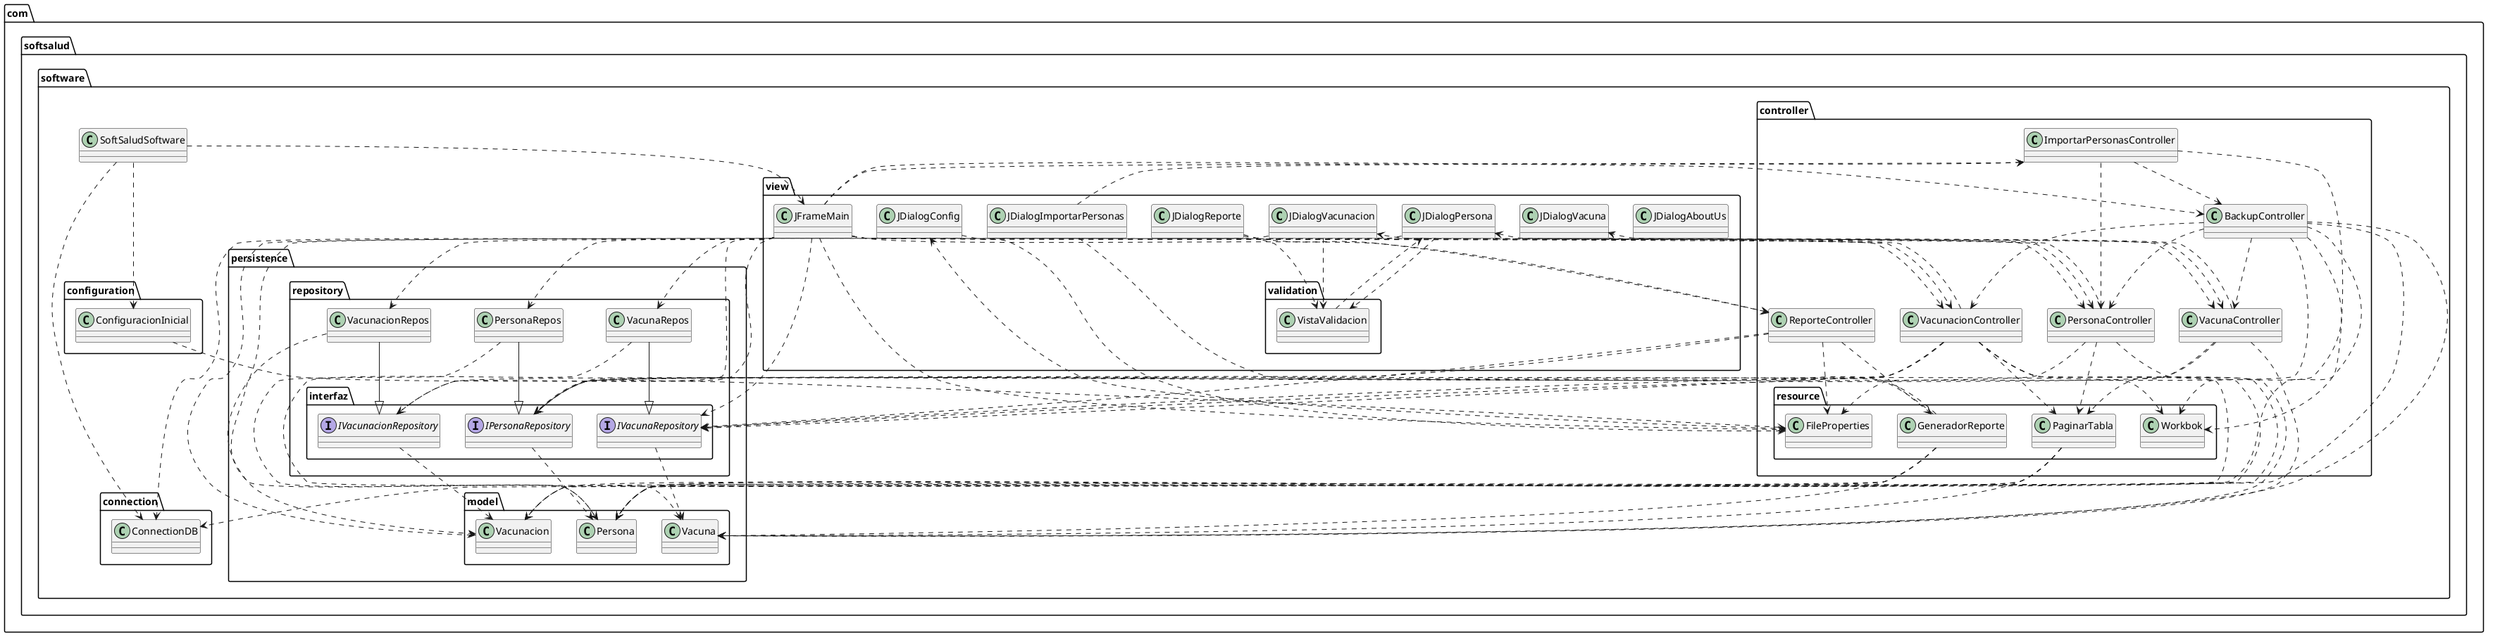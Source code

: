 @startuml
class com.softsalud.software.SoftSaludSoftware
class com.softsalud.software.configuration.ConfiguracionInicial
class com.softsalud.software.connection.ConnectionDB
class com.softsalud.software.controller.BackupController
class com.softsalud.software.controller.ImportarPersonasController
class com.softsalud.software.controller.PersonaController
class com.softsalud.software.controller.ReporteController
class com.softsalud.software.controller.VacunaController
class com.softsalud.software.controller.VacunacionController
class com.softsalud.software.controller.resource.FileProperties
class com.softsalud.software.controller.resource.GeneradorReporte
class com.softsalud.software.controller.resource.PaginarTabla
class com.softsalud.software.controller.resource.Workbok
class com.softsalud.software.persistence.model.Persona
class com.softsalud.software.persistence.model.Vacuna
class com.softsalud.software.persistence.model.Vacunacion
class com.softsalud.software.persistence.repository.PersonaRepos
class com.softsalud.software.persistence.repository.VacunaRepos
class com.softsalud.software.persistence.repository.VacunacionRepos
class com.softsalud.software.view.JDialogAboutUs
class com.softsalud.software.view.JDialogConfig
class com.softsalud.software.view.JDialogImportarPersonas
class com.softsalud.software.view.JDialogPersona
class com.softsalud.software.view.JDialogReporte
class com.softsalud.software.view.JDialogVacuna
class com.softsalud.software.view.JDialogVacunacion
class com.softsalud.software.view.JFrameMain
class com.softsalud.software.view.validation.VistaValidacion
interface com.softsalud.software.persistence.repository.interfaz.IPersonaRepository
interface com.softsalud.software.persistence.repository.interfaz.IVacunaRepository
interface com.softsalud.software.persistence.repository.interfaz.IVacunacionRepository
com.softsalud.software.SoftSaludSoftware ..> com.softsalud.software.configuration.ConfiguracionInicial
com.softsalud.software.SoftSaludSoftware ..> com.softsalud.software.connection.ConnectionDB
com.softsalud.software.SoftSaludSoftware ..> com.softsalud.software.view.JFrameMain
com.softsalud.software.configuration.ConfiguracionInicial ..> com.softsalud.software.controller.resource.FileProperties
com.softsalud.software.controller.BackupController ..> com.softsalud.software.controller.PersonaController
com.softsalud.software.controller.BackupController ..> com.softsalud.software.controller.VacunaController
com.softsalud.software.controller.BackupController ..> com.softsalud.software.controller.VacunacionController
com.softsalud.software.controller.BackupController ..> com.softsalud.software.controller.resource.FileProperties
com.softsalud.software.controller.BackupController ..> com.softsalud.software.controller.resource.Workbok
com.softsalud.software.controller.BackupController ..> com.softsalud.software.persistence.model.Persona
com.softsalud.software.controller.BackupController ..> com.softsalud.software.persistence.model.Vacuna
com.softsalud.software.controller.BackupController ..> com.softsalud.software.persistence.model.Vacunacion
com.softsalud.software.controller.ImportarPersonasController ..> com.softsalud.software.controller.BackupController
com.softsalud.software.controller.ImportarPersonasController ..> com.softsalud.software.controller.PersonaController
com.softsalud.software.controller.ImportarPersonasController ..> com.softsalud.software.controller.resource.Workbok
com.softsalud.software.controller.PersonaController ..> com.softsalud.software.controller.resource.PaginarTabla
com.softsalud.software.controller.PersonaController ..> com.softsalud.software.persistence.model.Persona
com.softsalud.software.controller.PersonaController ..> com.softsalud.software.view.JDialogPersona
com.softsalud.software.controller.PersonaController ..> com.softsalud.software.persistence.repository.interfaz.IPersonaRepository
com.softsalud.software.controller.ReporteController ..> com.softsalud.software.controller.resource.FileProperties
com.softsalud.software.controller.ReporteController ..> com.softsalud.software.controller.resource.GeneradorReporte
com.softsalud.software.controller.ReporteController ..> com.softsalud.software.persistence.repository.interfaz.IPersonaRepository
com.softsalud.software.controller.ReporteController ..> com.softsalud.software.persistence.repository.interfaz.IVacunaRepository
com.softsalud.software.controller.VacunaController ..> com.softsalud.software.controller.resource.PaginarTabla
com.softsalud.software.controller.VacunaController ..> com.softsalud.software.persistence.model.Vacuna
com.softsalud.software.controller.VacunaController ..> com.softsalud.software.view.JDialogVacuna
com.softsalud.software.controller.VacunaController ..> com.softsalud.software.persistence.repository.interfaz.IVacunaRepository
com.softsalud.software.controller.VacunacionController ..> com.softsalud.software.controller.resource.PaginarTabla
com.softsalud.software.controller.VacunacionController ..> com.softsalud.software.persistence.model.Persona
com.softsalud.software.controller.VacunacionController ..> com.softsalud.software.persistence.model.Vacuna
com.softsalud.software.controller.VacunacionController ..> com.softsalud.software.persistence.model.Vacunacion
com.softsalud.software.controller.VacunacionController ..> com.softsalud.software.view.JDialogVacunacion
com.softsalud.software.controller.VacunacionController ..> com.softsalud.software.persistence.repository.interfaz.IPersonaRepository
com.softsalud.software.controller.VacunacionController ..> com.softsalud.software.persistence.repository.interfaz.IVacunaRepository
com.softsalud.software.controller.VacunacionController ..> com.softsalud.software.persistence.repository.interfaz.IVacunacionRepository
com.softsalud.software.controller.resource.FileProperties ..> com.softsalud.software.view.JDialogConfig
com.softsalud.software.controller.resource.GeneradorReporte ..> com.softsalud.software.connection.ConnectionDB
com.softsalud.software.controller.resource.GeneradorReporte ..> com.softsalud.software.persistence.model.Persona
com.softsalud.software.controller.resource.GeneradorReporte ..> com.softsalud.software.persistence.model.Vacuna
com.softsalud.software.controller.resource.GeneradorReporte ..> com.softsalud.software.persistence.repository.interfaz.IPersonaRepository
com.softsalud.software.controller.resource.GeneradorReporte ..> com.softsalud.software.persistence.repository.interfaz.IVacunaRepository
com.softsalud.software.controller.resource.PaginarTabla ..> com.softsalud.software.persistence.model.Persona
com.softsalud.software.controller.resource.PaginarTabla ..> com.softsalud.software.persistence.model.Vacuna
com.softsalud.software.controller.resource.PaginarTabla ..> com.softsalud.software.persistence.model.Vacunacion
com.softsalud.software.persistence.repository.PersonaRepos ..> com.softsalud.software.persistence.model.Persona
com.softsalud.software.persistence.repository.PersonaRepos --|> com.softsalud.software.persistence.repository.interfaz.IPersonaRepository
com.softsalud.software.persistence.repository.VacunaRepos ..> com.softsalud.software.persistence.model.Vacuna
com.softsalud.software.persistence.repository.VacunaRepos --|> com.softsalud.software.persistence.repository.interfaz.IVacunaRepository
com.softsalud.software.persistence.repository.VacunacionRepos ..> com.softsalud.software.persistence.model.Vacunacion
com.softsalud.software.persistence.repository.VacunacionRepos --|> com.softsalud.software.persistence.repository.interfaz.IVacunacionRepository
com.softsalud.software.view.JDialogConfig ..> com.softsalud.software.controller.resource.FileProperties
com.softsalud.software.view.JDialogImportarPersonas ..> com.softsalud.software.controller.ImportarPersonasController
com.softsalud.software.view.JDialogImportarPersonas ..> com.softsalud.software.controller.resource.Workbok
com.softsalud.software.view.JDialogPersona ..> com.softsalud.software.controller.PersonaController
com.softsalud.software.view.JDialogPersona ..> com.softsalud.software.persistence.model.Persona
com.softsalud.software.view.JDialogPersona ..> com.softsalud.software.view.validation.VistaValidacion
com.softsalud.software.view.JDialogReporte ..> com.softsalud.software.controller.ReporteController
com.softsalud.software.view.JDialogReporte ..> com.softsalud.software.view.validation.VistaValidacion
com.softsalud.software.view.JDialogVacuna ..> com.softsalud.software.controller.VacunaController
com.softsalud.software.view.JDialogVacunacion ..> com.softsalud.software.controller.VacunacionController
com.softsalud.software.view.JDialogVacunacion ..> com.softsalud.software.persistence.model.Vacunacion
com.softsalud.software.view.JDialogVacunacion ..> com.softsalud.software.view.validation.VistaValidacion
com.softsalud.software.view.JFrameMain ..> com.softsalud.software.connection.ConnectionDB
com.softsalud.software.view.JFrameMain ..> com.softsalud.software.controller.BackupController
com.softsalud.software.view.JFrameMain ..> com.softsalud.software.controller.ImportarPersonasController
com.softsalud.software.view.JFrameMain ..> com.softsalud.software.controller.PersonaController
com.softsalud.software.view.JFrameMain ..> com.softsalud.software.controller.ReporteController
com.softsalud.software.view.JFrameMain ..> com.softsalud.software.controller.VacunaController
com.softsalud.software.view.JFrameMain ..> com.softsalud.software.controller.VacunacionController
com.softsalud.software.view.JFrameMain ..> com.softsalud.software.controller.resource.FileProperties
com.softsalud.software.view.JFrameMain ..> com.softsalud.software.persistence.repository.PersonaRepos
com.softsalud.software.view.JFrameMain ..> com.softsalud.software.persistence.repository.VacunaRepos
com.softsalud.software.view.JFrameMain ..> com.softsalud.software.persistence.repository.VacunacionRepos
com.softsalud.software.view.JFrameMain ..> com.softsalud.software.persistence.repository.interfaz.IPersonaRepository
com.softsalud.software.view.JFrameMain ..> com.softsalud.software.persistence.repository.interfaz.IVacunaRepository
com.softsalud.software.view.JFrameMain ..> com.softsalud.software.persistence.repository.interfaz.IVacunacionRepository
com.softsalud.software.view.validation.VistaValidacion ..> com.softsalud.software.view.JDialogPersona
com.softsalud.software.persistence.repository.interfaz.IPersonaRepository ..> com.softsalud.software.persistence.model.Persona
com.softsalud.software.persistence.repository.interfaz.IVacunaRepository ..> com.softsalud.software.persistence.model.Vacuna
com.softsalud.software.persistence.repository.interfaz.IVacunacionRepository ..> com.softsalud.software.persistence.model.Vacunacion
@enduml